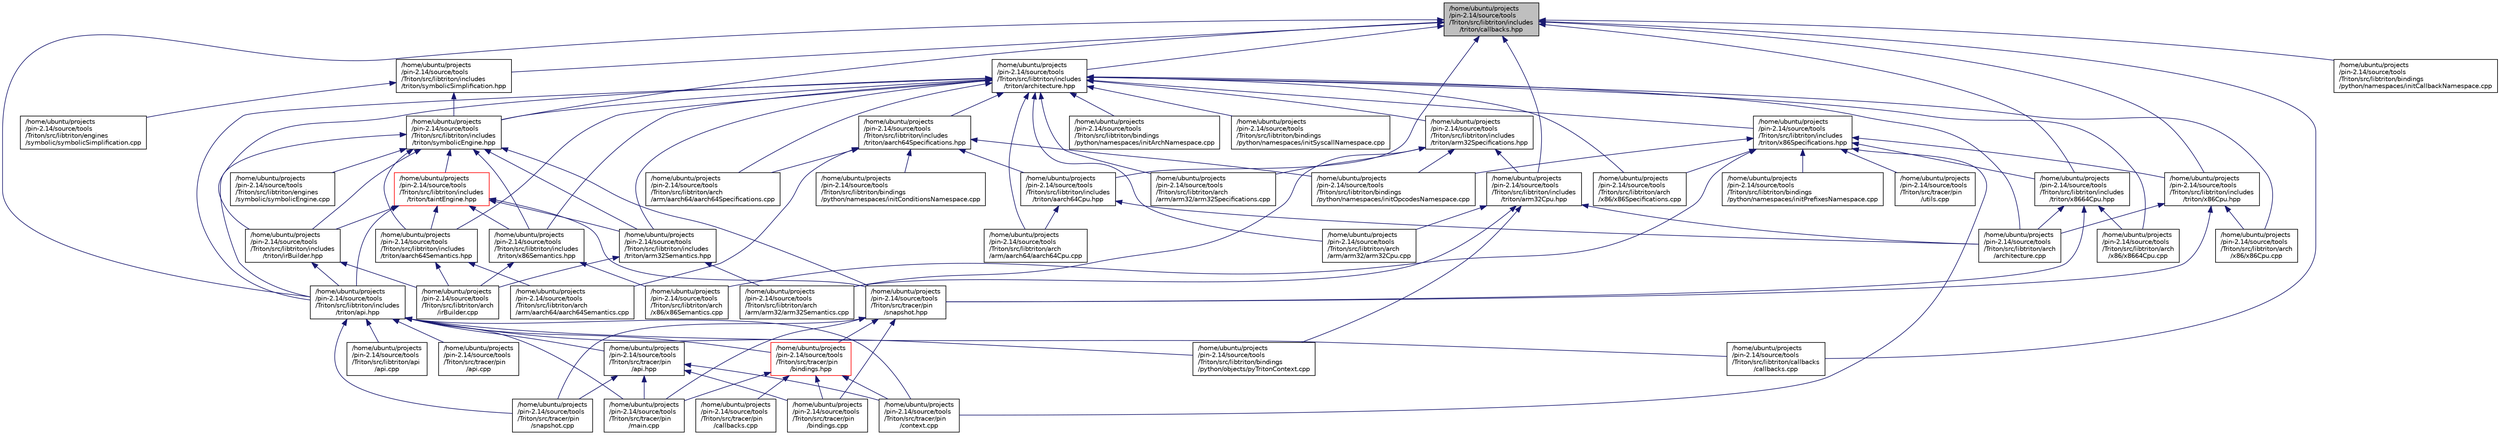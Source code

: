 digraph "/home/ubuntu/projects/pin-2.14/source/tools/Triton/src/libtriton/includes/triton/callbacks.hpp"
{
  edge [fontname="Helvetica",fontsize="10",labelfontname="Helvetica",labelfontsize="10"];
  node [fontname="Helvetica",fontsize="10",shape=record];
  Node0 [label="/home/ubuntu/projects\l/pin-2.14/source/tools\l/Triton/src/libtriton/includes\l/triton/callbacks.hpp",height=0.2,width=0.4,color="black", fillcolor="grey75", style="filled", fontcolor="black"];
  Node0 -> Node1 [dir="back",color="midnightblue",fontsize="10",style="solid",fontname="Helvetica"];
  Node1 [label="/home/ubuntu/projects\l/pin-2.14/source/tools\l/Triton/src/libtriton/includes\l/triton/architecture.hpp",height=0.2,width=0.4,color="black", fillcolor="white", style="filled",URL="$architecture_8hpp.html"];
  Node1 -> Node2 [dir="back",color="midnightblue",fontsize="10",style="solid",fontname="Helvetica"];
  Node2 [label="/home/ubuntu/projects\l/pin-2.14/source/tools\l/Triton/src/libtriton/includes\l/triton/api.hpp",height=0.2,width=0.4,color="black", fillcolor="white", style="filled",URL="$libtriton_2includes_2triton_2api_8hpp.html"];
  Node2 -> Node3 [dir="back",color="midnightblue",fontsize="10",style="solid",fontname="Helvetica"];
  Node3 [label="/home/ubuntu/projects\l/pin-2.14/source/tools\l/Triton/src/libtriton/api\l/api.cpp",height=0.2,width=0.4,color="black", fillcolor="white", style="filled",URL="$libtriton_2api_2api_8cpp.html"];
  Node2 -> Node4 [dir="back",color="midnightblue",fontsize="10",style="solid",fontname="Helvetica"];
  Node4 [label="/home/ubuntu/projects\l/pin-2.14/source/tools\l/Triton/src/libtriton/bindings\l/python/objects/pyTritonContext.cpp",height=0.2,width=0.4,color="black", fillcolor="white", style="filled",URL="$pyTritonContext_8cpp.html"];
  Node2 -> Node5 [dir="back",color="midnightblue",fontsize="10",style="solid",fontname="Helvetica"];
  Node5 [label="/home/ubuntu/projects\l/pin-2.14/source/tools\l/Triton/src/libtriton/callbacks\l/callbacks.cpp",height=0.2,width=0.4,color="black", fillcolor="white", style="filled",URL="$libtriton_2callbacks_2callbacks_8cpp.html"];
  Node2 -> Node6 [dir="back",color="midnightblue",fontsize="10",style="solid",fontname="Helvetica"];
  Node6 [label="/home/ubuntu/projects\l/pin-2.14/source/tools\l/Triton/src/tracer/pin\l/api.cpp",height=0.2,width=0.4,color="black", fillcolor="white", style="filled",URL="$tracer_2pin_2api_8cpp.html"];
  Node2 -> Node7 [dir="back",color="midnightblue",fontsize="10",style="solid",fontname="Helvetica"];
  Node7 [label="/home/ubuntu/projects\l/pin-2.14/source/tools\l/Triton/src/tracer/pin\l/api.hpp",height=0.2,width=0.4,color="black", fillcolor="white", style="filled",URL="$tracer_2pin_2api_8hpp.html"];
  Node7 -> Node8 [dir="back",color="midnightblue",fontsize="10",style="solid",fontname="Helvetica"];
  Node8 [label="/home/ubuntu/projects\l/pin-2.14/source/tools\l/Triton/src/tracer/pin\l/bindings.cpp",height=0.2,width=0.4,color="black", fillcolor="white", style="filled",URL="$bindings_8cpp.html"];
  Node7 -> Node9 [dir="back",color="midnightblue",fontsize="10",style="solid",fontname="Helvetica"];
  Node9 [label="/home/ubuntu/projects\l/pin-2.14/source/tools\l/Triton/src/tracer/pin\l/context.cpp",height=0.2,width=0.4,color="black", fillcolor="white", style="filled",URL="$context_8cpp.html"];
  Node7 -> Node10 [dir="back",color="midnightblue",fontsize="10",style="solid",fontname="Helvetica"];
  Node10 [label="/home/ubuntu/projects\l/pin-2.14/source/tools\l/Triton/src/tracer/pin\l/main.cpp",height=0.2,width=0.4,color="black", fillcolor="white", style="filled",URL="$main_8cpp.html"];
  Node7 -> Node11 [dir="back",color="midnightblue",fontsize="10",style="solid",fontname="Helvetica"];
  Node11 [label="/home/ubuntu/projects\l/pin-2.14/source/tools\l/Triton/src/tracer/pin\l/snapshot.cpp",height=0.2,width=0.4,color="black", fillcolor="white", style="filled",URL="$snapshot_8cpp.html"];
  Node2 -> Node12 [dir="back",color="midnightblue",fontsize="10",style="solid",fontname="Helvetica"];
  Node12 [label="/home/ubuntu/projects\l/pin-2.14/source/tools\l/Triton/src/tracer/pin\l/bindings.hpp",height=0.2,width=0.4,color="red", fillcolor="white", style="filled",URL="$bindings_8hpp.html"];
  Node12 -> Node8 [dir="back",color="midnightblue",fontsize="10",style="solid",fontname="Helvetica"];
  Node12 -> Node13 [dir="back",color="midnightblue",fontsize="10",style="solid",fontname="Helvetica"];
  Node13 [label="/home/ubuntu/projects\l/pin-2.14/source/tools\l/Triton/src/tracer/pin\l/callbacks.cpp",height=0.2,width=0.4,color="black", fillcolor="white", style="filled",URL="$tracer_2pin_2callbacks_8cpp.html"];
  Node12 -> Node9 [dir="back",color="midnightblue",fontsize="10",style="solid",fontname="Helvetica"];
  Node12 -> Node10 [dir="back",color="midnightblue",fontsize="10",style="solid",fontname="Helvetica"];
  Node2 -> Node9 [dir="back",color="midnightblue",fontsize="10",style="solid",fontname="Helvetica"];
  Node2 -> Node10 [dir="back",color="midnightblue",fontsize="10",style="solid",fontname="Helvetica"];
  Node2 -> Node11 [dir="back",color="midnightblue",fontsize="10",style="solid",fontname="Helvetica"];
  Node1 -> Node15 [dir="back",color="midnightblue",fontsize="10",style="solid",fontname="Helvetica"];
  Node15 [label="/home/ubuntu/projects\l/pin-2.14/source/tools\l/Triton/src/libtriton/includes\l/triton/irBuilder.hpp",height=0.2,width=0.4,color="black", fillcolor="white", style="filled",URL="$irBuilder_8hpp.html"];
  Node15 -> Node2 [dir="back",color="midnightblue",fontsize="10",style="solid",fontname="Helvetica"];
  Node15 -> Node16 [dir="back",color="midnightblue",fontsize="10",style="solid",fontname="Helvetica"];
  Node16 [label="/home/ubuntu/projects\l/pin-2.14/source/tools\l/Triton/src/libtriton/arch\l/irBuilder.cpp",height=0.2,width=0.4,color="black", fillcolor="white", style="filled",URL="$irBuilder_8cpp.html"];
  Node1 -> Node17 [dir="back",color="midnightblue",fontsize="10",style="solid",fontname="Helvetica"];
  Node17 [label="/home/ubuntu/projects\l/pin-2.14/source/tools\l/Triton/src/libtriton/includes\l/triton/symbolicEngine.hpp",height=0.2,width=0.4,color="black", fillcolor="white", style="filled",URL="$symbolicEngine_8hpp.html"];
  Node17 -> Node15 [dir="back",color="midnightblue",fontsize="10",style="solid",fontname="Helvetica"];
  Node17 -> Node18 [dir="back",color="midnightblue",fontsize="10",style="solid",fontname="Helvetica"];
  Node18 [label="/home/ubuntu/projects\l/pin-2.14/source/tools\l/Triton/src/libtriton/includes\l/triton/taintEngine.hpp",height=0.2,width=0.4,color="red", fillcolor="white", style="filled",URL="$taintEngine_8hpp.html"];
  Node18 -> Node15 [dir="back",color="midnightblue",fontsize="10",style="solid",fontname="Helvetica"];
  Node18 -> Node2 [dir="back",color="midnightblue",fontsize="10",style="solid",fontname="Helvetica"];
  Node18 -> Node19 [dir="back",color="midnightblue",fontsize="10",style="solid",fontname="Helvetica"];
  Node19 [label="/home/ubuntu/projects\l/pin-2.14/source/tools\l/Triton/src/libtriton/includes\l/triton/aarch64Semantics.hpp",height=0.2,width=0.4,color="black", fillcolor="white", style="filled",URL="$aarch64Semantics_8hpp.html"];
  Node19 -> Node20 [dir="back",color="midnightblue",fontsize="10",style="solid",fontname="Helvetica"];
  Node20 [label="/home/ubuntu/projects\l/pin-2.14/source/tools\l/Triton/src/libtriton/arch\l/arm/aarch64/aarch64Semantics.cpp",height=0.2,width=0.4,color="black", fillcolor="white", style="filled",URL="$aarch64Semantics_8cpp.html"];
  Node19 -> Node16 [dir="back",color="midnightblue",fontsize="10",style="solid",fontname="Helvetica"];
  Node18 -> Node21 [dir="back",color="midnightblue",fontsize="10",style="solid",fontname="Helvetica"];
  Node21 [label="/home/ubuntu/projects\l/pin-2.14/source/tools\l/Triton/src/libtriton/includes\l/triton/arm32Semantics.hpp",height=0.2,width=0.4,color="black", fillcolor="white", style="filled",URL="$arm32Semantics_8hpp.html"];
  Node21 -> Node22 [dir="back",color="midnightblue",fontsize="10",style="solid",fontname="Helvetica"];
  Node22 [label="/home/ubuntu/projects\l/pin-2.14/source/tools\l/Triton/src/libtriton/arch\l/arm/arm32/arm32Semantics.cpp",height=0.2,width=0.4,color="black", fillcolor="white", style="filled",URL="$arm32Semantics_8cpp.html"];
  Node21 -> Node16 [dir="back",color="midnightblue",fontsize="10",style="solid",fontname="Helvetica"];
  Node18 -> Node23 [dir="back",color="midnightblue",fontsize="10",style="solid",fontname="Helvetica"];
  Node23 [label="/home/ubuntu/projects\l/pin-2.14/source/tools\l/Triton/src/libtriton/includes\l/triton/x86Semantics.hpp",height=0.2,width=0.4,color="black", fillcolor="white", style="filled",URL="$x86Semantics_8hpp.html"];
  Node23 -> Node16 [dir="back",color="midnightblue",fontsize="10",style="solid",fontname="Helvetica"];
  Node23 -> Node24 [dir="back",color="midnightblue",fontsize="10",style="solid",fontname="Helvetica"];
  Node24 [label="/home/ubuntu/projects\l/pin-2.14/source/tools\l/Triton/src/libtriton/arch\l/x86/x86Semantics.cpp",height=0.2,width=0.4,color="black", fillcolor="white", style="filled",URL="$x86Semantics_8cpp.html"];
  Node18 -> Node26 [dir="back",color="midnightblue",fontsize="10",style="solid",fontname="Helvetica"];
  Node26 [label="/home/ubuntu/projects\l/pin-2.14/source/tools\l/Triton/src/tracer/pin\l/snapshot.hpp",height=0.2,width=0.4,color="black", fillcolor="white", style="filled",URL="$snapshot_8hpp.html"];
  Node26 -> Node12 [dir="back",color="midnightblue",fontsize="10",style="solid",fontname="Helvetica"];
  Node26 -> Node8 [dir="back",color="midnightblue",fontsize="10",style="solid",fontname="Helvetica"];
  Node26 -> Node10 [dir="back",color="midnightblue",fontsize="10",style="solid",fontname="Helvetica"];
  Node26 -> Node11 [dir="back",color="midnightblue",fontsize="10",style="solid",fontname="Helvetica"];
  Node17 -> Node2 [dir="back",color="midnightblue",fontsize="10",style="solid",fontname="Helvetica"];
  Node17 -> Node19 [dir="back",color="midnightblue",fontsize="10",style="solid",fontname="Helvetica"];
  Node17 -> Node21 [dir="back",color="midnightblue",fontsize="10",style="solid",fontname="Helvetica"];
  Node17 -> Node23 [dir="back",color="midnightblue",fontsize="10",style="solid",fontname="Helvetica"];
  Node17 -> Node27 [dir="back",color="midnightblue",fontsize="10",style="solid",fontname="Helvetica"];
  Node27 [label="/home/ubuntu/projects\l/pin-2.14/source/tools\l/Triton/src/libtriton/engines\l/symbolic/symbolicEngine.cpp",height=0.2,width=0.4,color="black", fillcolor="white", style="filled",URL="$symbolicEngine_8cpp.html"];
  Node17 -> Node26 [dir="back",color="midnightblue",fontsize="10",style="solid",fontname="Helvetica"];
  Node1 -> Node28 [dir="back",color="midnightblue",fontsize="10",style="solid",fontname="Helvetica"];
  Node28 [label="/home/ubuntu/projects\l/pin-2.14/source/tools\l/Triton/src/libtriton/includes\l/triton/aarch64Specifications.hpp",height=0.2,width=0.4,color="black", fillcolor="white", style="filled",URL="$aarch64Specifications_8hpp.html"];
  Node28 -> Node29 [dir="back",color="midnightblue",fontsize="10",style="solid",fontname="Helvetica"];
  Node29 [label="/home/ubuntu/projects\l/pin-2.14/source/tools\l/Triton/src/libtriton/includes\l/triton/aarch64Cpu.hpp",height=0.2,width=0.4,color="black", fillcolor="white", style="filled",URL="$aarch64Cpu_8hpp.html"];
  Node29 -> Node30 [dir="back",color="midnightblue",fontsize="10",style="solid",fontname="Helvetica"];
  Node30 [label="/home/ubuntu/projects\l/pin-2.14/source/tools\l/Triton/src/libtriton/arch\l/architecture.cpp",height=0.2,width=0.4,color="black", fillcolor="white", style="filled",URL="$architecture_8cpp.html"];
  Node29 -> Node31 [dir="back",color="midnightblue",fontsize="10",style="solid",fontname="Helvetica"];
  Node31 [label="/home/ubuntu/projects\l/pin-2.14/source/tools\l/Triton/src/libtriton/arch\l/arm/aarch64/aarch64Cpu.cpp",height=0.2,width=0.4,color="black", fillcolor="white", style="filled",URL="$aarch64Cpu_8cpp.html"];
  Node28 -> Node20 [dir="back",color="midnightblue",fontsize="10",style="solid",fontname="Helvetica"];
  Node28 -> Node32 [dir="back",color="midnightblue",fontsize="10",style="solid",fontname="Helvetica"];
  Node32 [label="/home/ubuntu/projects\l/pin-2.14/source/tools\l/Triton/src/libtriton/arch\l/arm/aarch64/aarch64Specifications.cpp",height=0.2,width=0.4,color="black", fillcolor="white", style="filled",URL="$aarch64Specifications_8cpp.html"];
  Node28 -> Node33 [dir="back",color="midnightblue",fontsize="10",style="solid",fontname="Helvetica"];
  Node33 [label="/home/ubuntu/projects\l/pin-2.14/source/tools\l/Triton/src/libtriton/bindings\l/python/namespaces/initConditionsNamespace.cpp",height=0.2,width=0.4,color="black", fillcolor="white", style="filled",URL="$initConditionsNamespace_8cpp.html"];
  Node28 -> Node34 [dir="back",color="midnightblue",fontsize="10",style="solid",fontname="Helvetica"];
  Node34 [label="/home/ubuntu/projects\l/pin-2.14/source/tools\l/Triton/src/libtriton/bindings\l/python/namespaces/initOpcodesNamespace.cpp",height=0.2,width=0.4,color="black", fillcolor="white", style="filled",URL="$initOpcodesNamespace_8cpp.html"];
  Node1 -> Node30 [dir="back",color="midnightblue",fontsize="10",style="solid",fontname="Helvetica"];
  Node1 -> Node35 [dir="back",color="midnightblue",fontsize="10",style="solid",fontname="Helvetica"];
  Node35 [label="/home/ubuntu/projects\l/pin-2.14/source/tools\l/Triton/src/libtriton/includes\l/triton/arm32Specifications.hpp",height=0.2,width=0.4,color="black", fillcolor="white", style="filled",URL="$arm32Specifications_8hpp.html"];
  Node35 -> Node36 [dir="back",color="midnightblue",fontsize="10",style="solid",fontname="Helvetica"];
  Node36 [label="/home/ubuntu/projects\l/pin-2.14/source/tools\l/Triton/src/libtriton/includes\l/triton/arm32Cpu.hpp",height=0.2,width=0.4,color="black", fillcolor="white", style="filled",URL="$arm32Cpu_8hpp.html"];
  Node36 -> Node30 [dir="back",color="midnightblue",fontsize="10",style="solid",fontname="Helvetica"];
  Node36 -> Node37 [dir="back",color="midnightblue",fontsize="10",style="solid",fontname="Helvetica"];
  Node37 [label="/home/ubuntu/projects\l/pin-2.14/source/tools\l/Triton/src/libtriton/arch\l/arm/arm32/arm32Cpu.cpp",height=0.2,width=0.4,color="black", fillcolor="white", style="filled",URL="$arm32Cpu_8cpp.html"];
  Node36 -> Node22 [dir="back",color="midnightblue",fontsize="10",style="solid",fontname="Helvetica"];
  Node36 -> Node4 [dir="back",color="midnightblue",fontsize="10",style="solid",fontname="Helvetica"];
  Node35 -> Node22 [dir="back",color="midnightblue",fontsize="10",style="solid",fontname="Helvetica"];
  Node35 -> Node38 [dir="back",color="midnightblue",fontsize="10",style="solid",fontname="Helvetica"];
  Node38 [label="/home/ubuntu/projects\l/pin-2.14/source/tools\l/Triton/src/libtriton/arch\l/arm/arm32/arm32Specifications.cpp",height=0.2,width=0.4,color="black", fillcolor="white", style="filled",URL="$arm32Specifications_8cpp.html"];
  Node35 -> Node34 [dir="back",color="midnightblue",fontsize="10",style="solid",fontname="Helvetica"];
  Node1 -> Node39 [dir="back",color="midnightblue",fontsize="10",style="solid",fontname="Helvetica"];
  Node39 [label="/home/ubuntu/projects\l/pin-2.14/source/tools\l/Triton/src/libtriton/includes\l/triton/x86Specifications.hpp",height=0.2,width=0.4,color="black", fillcolor="white", style="filled",URL="$x86Specifications_8hpp.html"];
  Node39 -> Node40 [dir="back",color="midnightblue",fontsize="10",style="solid",fontname="Helvetica"];
  Node40 [label="/home/ubuntu/projects\l/pin-2.14/source/tools\l/Triton/src/libtriton/includes\l/triton/x8664Cpu.hpp",height=0.2,width=0.4,color="black", fillcolor="white", style="filled",URL="$x8664Cpu_8hpp.html"];
  Node40 -> Node30 [dir="back",color="midnightblue",fontsize="10",style="solid",fontname="Helvetica"];
  Node40 -> Node41 [dir="back",color="midnightblue",fontsize="10",style="solid",fontname="Helvetica"];
  Node41 [label="/home/ubuntu/projects\l/pin-2.14/source/tools\l/Triton/src/libtriton/arch\l/x86/x8664Cpu.cpp",height=0.2,width=0.4,color="black", fillcolor="white", style="filled",URL="$x8664Cpu_8cpp.html"];
  Node40 -> Node26 [dir="back",color="midnightblue",fontsize="10",style="solid",fontname="Helvetica"];
  Node39 -> Node42 [dir="back",color="midnightblue",fontsize="10",style="solid",fontname="Helvetica"];
  Node42 [label="/home/ubuntu/projects\l/pin-2.14/source/tools\l/Triton/src/libtriton/includes\l/triton/x86Cpu.hpp",height=0.2,width=0.4,color="black", fillcolor="white", style="filled",URL="$x86Cpu_8hpp.html"];
  Node42 -> Node30 [dir="back",color="midnightblue",fontsize="10",style="solid",fontname="Helvetica"];
  Node42 -> Node43 [dir="back",color="midnightblue",fontsize="10",style="solid",fontname="Helvetica"];
  Node43 [label="/home/ubuntu/projects\l/pin-2.14/source/tools\l/Triton/src/libtriton/arch\l/x86/x86Cpu.cpp",height=0.2,width=0.4,color="black", fillcolor="white", style="filled",URL="$x86Cpu_8cpp.html"];
  Node42 -> Node26 [dir="back",color="midnightblue",fontsize="10",style="solid",fontname="Helvetica"];
  Node39 -> Node24 [dir="back",color="midnightblue",fontsize="10",style="solid",fontname="Helvetica"];
  Node39 -> Node44 [dir="back",color="midnightblue",fontsize="10",style="solid",fontname="Helvetica"];
  Node44 [label="/home/ubuntu/projects\l/pin-2.14/source/tools\l/Triton/src/libtriton/arch\l/x86/x86Specifications.cpp",height=0.2,width=0.4,color="black", fillcolor="white", style="filled",URL="$x86Specifications_8cpp.html"];
  Node39 -> Node34 [dir="back",color="midnightblue",fontsize="10",style="solid",fontname="Helvetica"];
  Node39 -> Node45 [dir="back",color="midnightblue",fontsize="10",style="solid",fontname="Helvetica"];
  Node45 [label="/home/ubuntu/projects\l/pin-2.14/source/tools\l/Triton/src/libtriton/bindings\l/python/namespaces/initPrefixesNamespace.cpp",height=0.2,width=0.4,color="black", fillcolor="white", style="filled",URL="$initPrefixesNamespace_8cpp.html"];
  Node39 -> Node9 [dir="back",color="midnightblue",fontsize="10",style="solid",fontname="Helvetica"];
  Node39 -> Node46 [dir="back",color="midnightblue",fontsize="10",style="solid",fontname="Helvetica"];
  Node46 [label="/home/ubuntu/projects\l/pin-2.14/source/tools\l/Triton/src/tracer/pin\l/utils.cpp",height=0.2,width=0.4,color="black", fillcolor="white", style="filled",URL="$tracer_2pin_2utils_8cpp.html"];
  Node1 -> Node31 [dir="back",color="midnightblue",fontsize="10",style="solid",fontname="Helvetica"];
  Node1 -> Node19 [dir="back",color="midnightblue",fontsize="10",style="solid",fontname="Helvetica"];
  Node1 -> Node32 [dir="back",color="midnightblue",fontsize="10",style="solid",fontname="Helvetica"];
  Node1 -> Node37 [dir="back",color="midnightblue",fontsize="10",style="solid",fontname="Helvetica"];
  Node1 -> Node21 [dir="back",color="midnightblue",fontsize="10",style="solid",fontname="Helvetica"];
  Node1 -> Node38 [dir="back",color="midnightblue",fontsize="10",style="solid",fontname="Helvetica"];
  Node1 -> Node23 [dir="back",color="midnightblue",fontsize="10",style="solid",fontname="Helvetica"];
  Node1 -> Node41 [dir="back",color="midnightblue",fontsize="10",style="solid",fontname="Helvetica"];
  Node1 -> Node43 [dir="back",color="midnightblue",fontsize="10",style="solid",fontname="Helvetica"];
  Node1 -> Node44 [dir="back",color="midnightblue",fontsize="10",style="solid",fontname="Helvetica"];
  Node1 -> Node47 [dir="back",color="midnightblue",fontsize="10",style="solid",fontname="Helvetica"];
  Node47 [label="/home/ubuntu/projects\l/pin-2.14/source/tools\l/Triton/src/libtriton/bindings\l/python/namespaces/initArchNamespace.cpp",height=0.2,width=0.4,color="black", fillcolor="white", style="filled",URL="$initArchNamespace_8cpp.html"];
  Node1 -> Node48 [dir="back",color="midnightblue",fontsize="10",style="solid",fontname="Helvetica"];
  Node48 [label="/home/ubuntu/projects\l/pin-2.14/source/tools\l/Triton/src/libtriton/bindings\l/python/namespaces/initSyscallNamespace.cpp",height=0.2,width=0.4,color="black", fillcolor="white", style="filled",URL="$initSyscallNamespace_8cpp.html"];
  Node0 -> Node2 [dir="back",color="midnightblue",fontsize="10",style="solid",fontname="Helvetica"];
  Node0 -> Node17 [dir="back",color="midnightblue",fontsize="10",style="solid",fontname="Helvetica"];
  Node0 -> Node49 [dir="back",color="midnightblue",fontsize="10",style="solid",fontname="Helvetica"];
  Node49 [label="/home/ubuntu/projects\l/pin-2.14/source/tools\l/Triton/src/libtriton/includes\l/triton/symbolicSimplification.hpp",height=0.2,width=0.4,color="black", fillcolor="white", style="filled",URL="$symbolicSimplification_8hpp.html"];
  Node49 -> Node17 [dir="back",color="midnightblue",fontsize="10",style="solid",fontname="Helvetica"];
  Node49 -> Node50 [dir="back",color="midnightblue",fontsize="10",style="solid",fontname="Helvetica"];
  Node50 [label="/home/ubuntu/projects\l/pin-2.14/source/tools\l/Triton/src/libtriton/engines\l/symbolic/symbolicSimplification.cpp",height=0.2,width=0.4,color="black", fillcolor="white", style="filled",URL="$symbolicSimplification_8cpp.html"];
  Node0 -> Node29 [dir="back",color="midnightblue",fontsize="10",style="solid",fontname="Helvetica"];
  Node0 -> Node36 [dir="back",color="midnightblue",fontsize="10",style="solid",fontname="Helvetica"];
  Node0 -> Node40 [dir="back",color="midnightblue",fontsize="10",style="solid",fontname="Helvetica"];
  Node0 -> Node42 [dir="back",color="midnightblue",fontsize="10",style="solid",fontname="Helvetica"];
  Node0 -> Node51 [dir="back",color="midnightblue",fontsize="10",style="solid",fontname="Helvetica"];
  Node51 [label="/home/ubuntu/projects\l/pin-2.14/source/tools\l/Triton/src/libtriton/bindings\l/python/namespaces/initCallbackNamespace.cpp",height=0.2,width=0.4,color="black", fillcolor="white", style="filled",URL="$initCallbackNamespace_8cpp.html"];
  Node0 -> Node5 [dir="back",color="midnightblue",fontsize="10",style="solid",fontname="Helvetica"];
}
